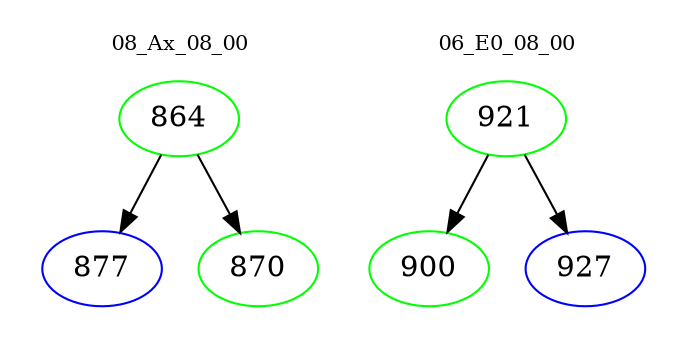 digraph{
subgraph cluster_0 {
color = white
label = "08_Ax_08_00";
fontsize=10;
T0_864 [label="864", color="green"]
T0_864 -> T0_877 [color="black"]
T0_877 [label="877", color="blue"]
T0_864 -> T0_870 [color="black"]
T0_870 [label="870", color="green"]
}
subgraph cluster_1 {
color = white
label = "06_E0_08_00";
fontsize=10;
T1_921 [label="921", color="green"]
T1_921 -> T1_900 [color="black"]
T1_900 [label="900", color="green"]
T1_921 -> T1_927 [color="black"]
T1_927 [label="927", color="blue"]
}
}
